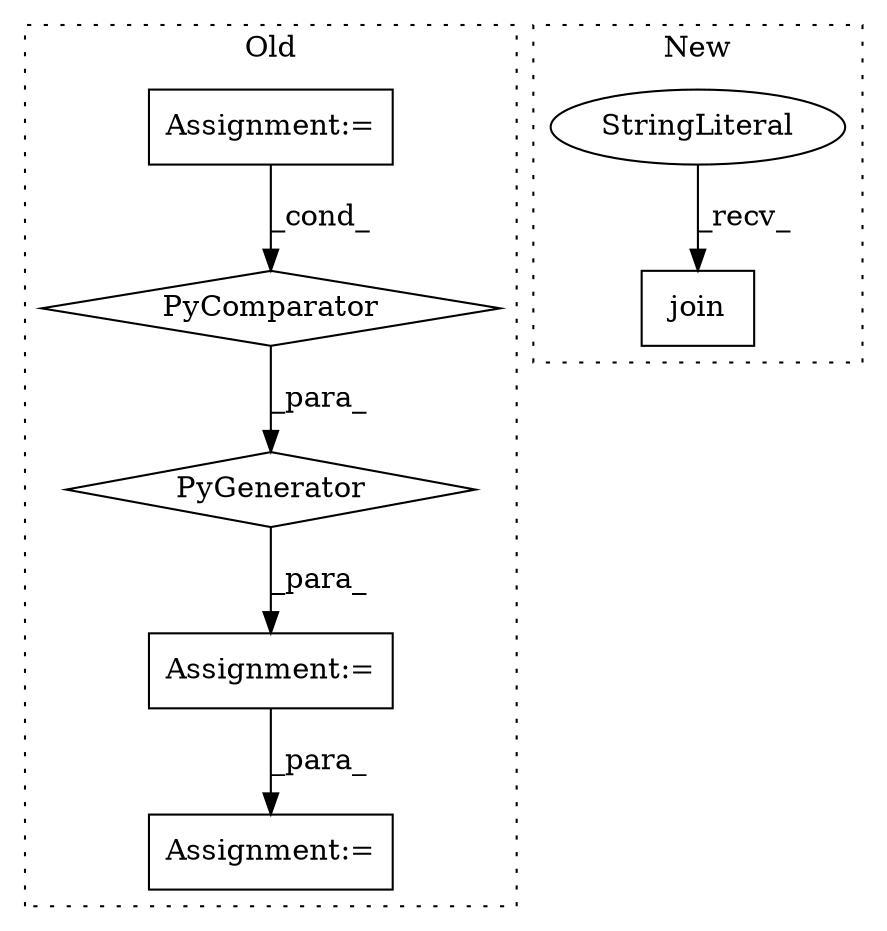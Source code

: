 digraph G {
subgraph cluster0 {
1 [label="PyGenerator" a="107" s="1249" l="168" shape="diamond"];
4 [label="Assignment:=" a="7" s="1159" l="10" shape="box"];
5 [label="PyComparator" a="113" s="1380" l="24" shape="diamond"];
6 [label="Assignment:=" a="7" s="1542" l="1" shape="box"];
7 [label="Assignment:=" a="7" s="1223" l="1" shape="box"];
label = "Old";
style="dotted";
}
subgraph cluster1 {
2 [label="join" a="32" s="1805,1836" l="5,1" shape="box"];
3 [label="StringLiteral" a="45" s="1800" l="4" shape="ellipse"];
label = "New";
style="dotted";
}
1 -> 7 [label="_para_"];
3 -> 2 [label="_recv_"];
4 -> 5 [label="_cond_"];
5 -> 1 [label="_para_"];
7 -> 6 [label="_para_"];
}